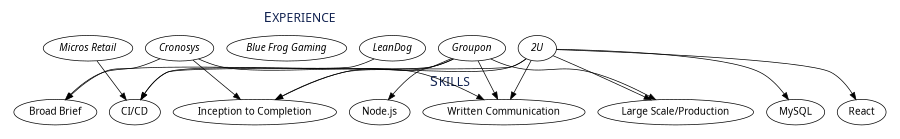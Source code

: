 digraph resume {
  dpi=300
  size="6,6!"
  node [
    shape=oval
    fontname="Fira Sans";
  ];

  subgraph cluster_projects {
    label= <E<FONT POINT-SIZE="17">XPERIENCE</FONT>>;
    fontname="Fira Sans";
    fontcolor="#112250";
    fontsize="20";
    peripheries=0;

    node [
      fontname="Fira Sans Italic";
    ];

    "2U"
    "Groupon"
    "LeanDog"
    "Blue Frog Gaming"
    "Micros Retail"
    "Cronosys"
  }

  subgraph cluster_stack {
    label = <S<FONT POINT-SIZE="17">KILLS</FONT>>;
    fontname="Fira Sans";
    fontcolor="#112250";
    fontsize="20";
    peripheries=0;
    "Written Communication";
    "Broad Brief";
    "Inception to Completion";
    "CI/CD";
    "React";
    "Node.js";
    "Large Scale/Production";
    "MySQL";
  }

  "Cronosys" -> "Written Communication"
  "Cronosys" -> "Broad Brief"
  "Cronosys" -> "Inception to Completion"
  "2U" -> "Written Communication"
  "2U" -> "Inception to Completion"
  "2U" -> "React"
  "2U" -> "CI/CD"
  "LeanDog" -> "CI/CD"
  "Micros Retail" -> "CI/CD"
  "Groupon" -> "Written Communication"
  "Groupon" -> "Inception to Completion"
  "Groupon" -> "Broad Brief"
  "Groupon" -> "Node.js"
  "Groupon" -> "Large Scale/Production"
  "2U" -> "Large Scale/Production"
  "2U" -> "MySQL"
}
